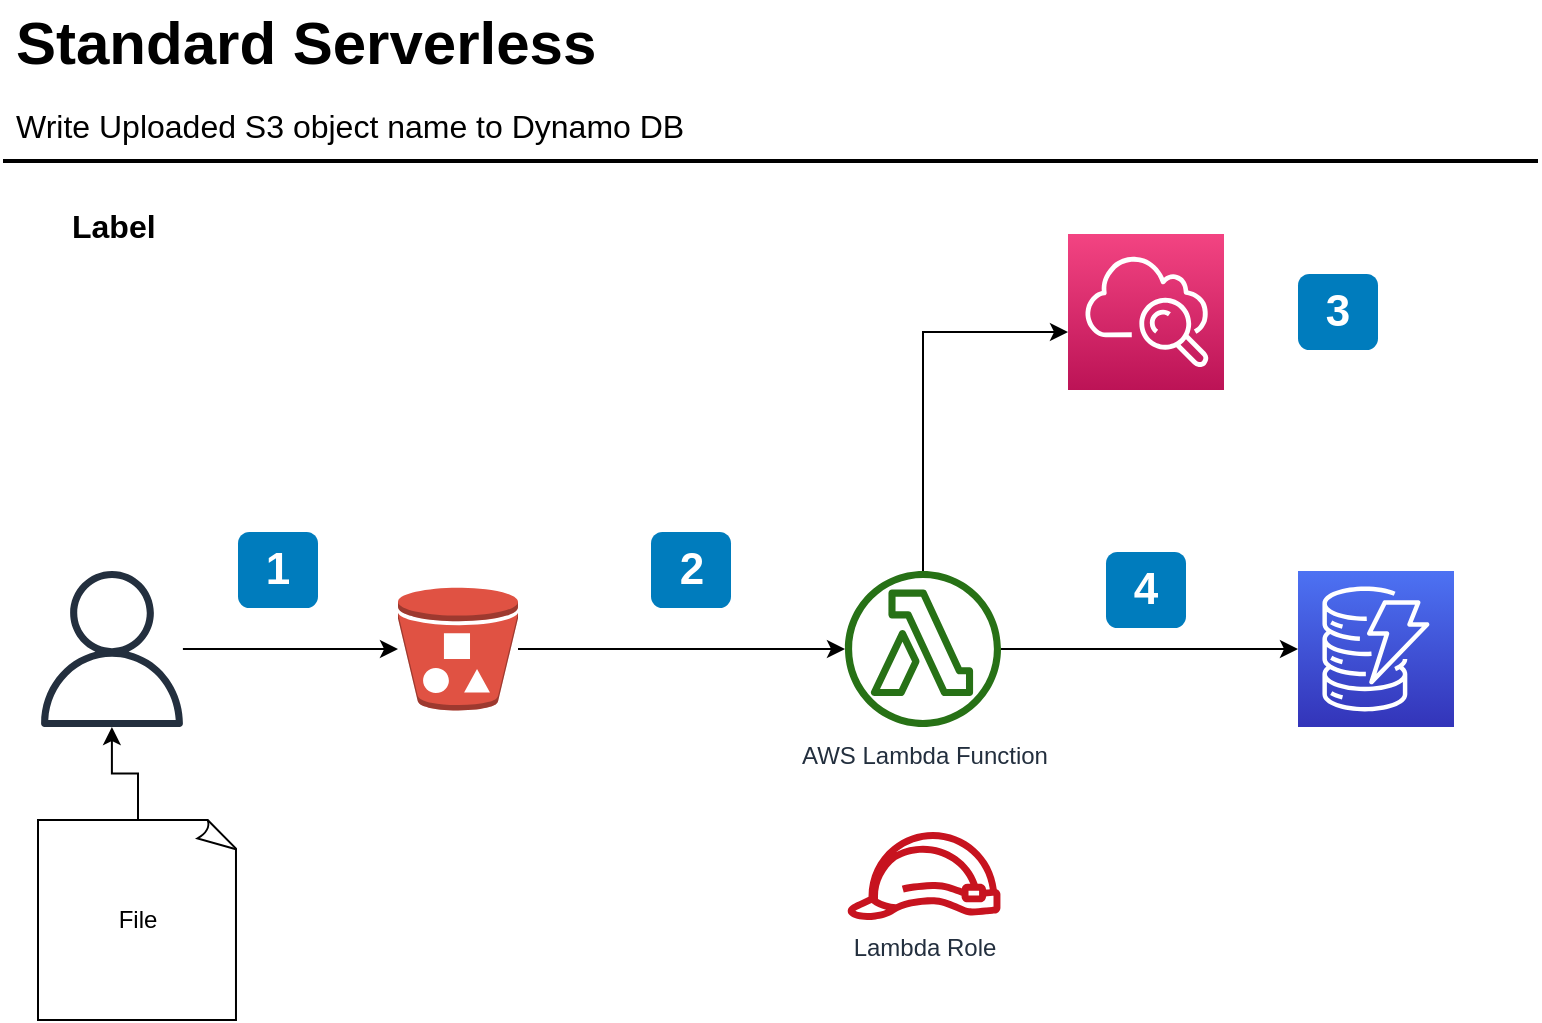 <mxfile version="13.5.7" type="device"><diagram id="Ht1M8jgEwFfnCIfOTk4-" name="Page-1"><mxGraphModel dx="2765" dy="2508" grid="1" gridSize="10" guides="1" tooltips="1" connect="1" arrows="1" fold="1" page="1" pageScale="1" pageWidth="1169" pageHeight="827" math="0" shadow="0"><root><mxCell id="0"/><mxCell id="1" parent="0"/><mxCell id="-QjtrjUzRDEMRZ5MF8oH-9" value="1" style="rounded=1;whiteSpace=wrap;html=1;fillColor=#007CBD;strokeColor=none;fontColor=#FFFFFF;fontStyle=1;fontSize=22;" parent="1" vertex="1"><mxGeometry x="170" y="330" width="40" height="38" as="geometry"/></mxCell><mxCell id="-7PpnSQ5RPAPSWO96OGx-9" style="edgeStyle=orthogonalEdgeStyle;rounded=0;orthogonalLoop=1;jettySize=auto;html=1;" edge="1" parent="1" source="-QjtrjUzRDEMRZ5MF8oH-11" target="-7PpnSQ5RPAPSWO96OGx-6"><mxGeometry relative="1" as="geometry"/></mxCell><mxCell id="-7PpnSQ5RPAPSWO96OGx-15" style="edgeStyle=orthogonalEdgeStyle;rounded=0;orthogonalLoop=1;jettySize=auto;html=1;" edge="1" parent="1" source="-QjtrjUzRDEMRZ5MF8oH-11" target="-7PpnSQ5RPAPSWO96OGx-14"><mxGeometry relative="1" as="geometry"><Array as="points"><mxPoint x="513" y="230"/></Array></mxGeometry></mxCell><mxCell id="-QjtrjUzRDEMRZ5MF8oH-11" value="AWS Lambda Function" style="outlineConnect=0;fontColor=#232F3E;gradientColor=none;fillColor=#277116;strokeColor=none;dashed=0;verticalLabelPosition=bottom;verticalAlign=top;align=center;html=1;fontSize=12;fontStyle=0;aspect=fixed;pointerEvents=1;shape=mxgraph.aws4.lambda_function;" parent="1" vertex="1"><mxGeometry x="473.5" y="349.5" width="78" height="78" as="geometry"/></mxCell><mxCell id="-QjtrjUzRDEMRZ5MF8oH-27" value="2" style="rounded=1;whiteSpace=wrap;html=1;fillColor=#007CBD;strokeColor=none;fontColor=#FFFFFF;fontStyle=1;fontSize=22;" parent="1" vertex="1"><mxGeometry x="376.5" y="330" width="40" height="38" as="geometry"/></mxCell><mxCell id="-QjtrjUzRDEMRZ5MF8oH-28" value="3" style="rounded=1;whiteSpace=wrap;html=1;fillColor=#007CBD;strokeColor=none;fontColor=#FFFFFF;fontStyle=1;fontSize=22;" parent="1" vertex="1"><mxGeometry x="700" y="201" width="40" height="38" as="geometry"/></mxCell><mxCell id="-QjtrjUzRDEMRZ5MF8oH-29" value="4" style="rounded=1;whiteSpace=wrap;html=1;fillColor=#007CBD;strokeColor=none;fontColor=#FFFFFF;fontStyle=1;fontSize=22;" parent="1" vertex="1"><mxGeometry x="604" y="340" width="40" height="38" as="geometry"/></mxCell><mxCell id="-QjtrjUzRDEMRZ5MF8oH-47" value="Standard Serverless" style="text;html=1;resizable=0;points=[];autosize=1;align=left;verticalAlign=top;spacingTop=-4;fontSize=30;fontStyle=1" parent="1" vertex="1"><mxGeometry x="56.5" y="64.5" width="310" height="40" as="geometry"/></mxCell><mxCell id="-QjtrjUzRDEMRZ5MF8oH-48" value="Write Uploaded S3 object name to Dynamo DB" style="text;html=1;resizable=0;points=[];autosize=1;align=left;verticalAlign=top;spacingTop=-4;fontSize=16;" parent="1" vertex="1"><mxGeometry x="56.5" y="114.5" width="350" height="20" as="geometry"/></mxCell><mxCell id="-QjtrjUzRDEMRZ5MF8oH-49" value="Label" style="text;html=1;resizable=0;points=[];autosize=1;align=left;verticalAlign=top;spacingTop=-4;fontSize=16;fontStyle=1" parent="1" vertex="1"><mxGeometry x="84.5" y="164.5" width="50" height="20" as="geometry"/></mxCell><mxCell id="SCVMTBWpLvtzJIhz15lM-1" value="" style="line;strokeWidth=2;html=1;fontSize=14;" parent="1" vertex="1"><mxGeometry x="52.5" y="139.5" width="767.5" height="10" as="geometry"/></mxCell><mxCell id="-7PpnSQ5RPAPSWO96OGx-8" style="edgeStyle=orthogonalEdgeStyle;rounded=0;orthogonalLoop=1;jettySize=auto;html=1;" edge="1" parent="1" source="-7PpnSQ5RPAPSWO96OGx-1" target="-QjtrjUzRDEMRZ5MF8oH-11"><mxGeometry relative="1" as="geometry"/></mxCell><mxCell id="-7PpnSQ5RPAPSWO96OGx-1" value="" style="outlineConnect=0;dashed=0;verticalLabelPosition=bottom;verticalAlign=top;align=center;html=1;shape=mxgraph.aws3.bucket_with_objects;fillColor=#E05243;gradientColor=none;" vertex="1" parent="1"><mxGeometry x="250" y="357.75" width="60" height="61.5" as="geometry"/></mxCell><mxCell id="-7PpnSQ5RPAPSWO96OGx-12" style="edgeStyle=orthogonalEdgeStyle;rounded=0;orthogonalLoop=1;jettySize=auto;html=1;" edge="1" parent="1" source="-7PpnSQ5RPAPSWO96OGx-2" target="-7PpnSQ5RPAPSWO96OGx-1"><mxGeometry relative="1" as="geometry"/></mxCell><mxCell id="-7PpnSQ5RPAPSWO96OGx-2" value="" style="outlineConnect=0;fontColor=#232F3E;gradientColor=none;fillColor=#232F3E;strokeColor=none;dashed=0;verticalLabelPosition=bottom;verticalAlign=top;align=center;html=1;fontSize=12;fontStyle=0;aspect=fixed;pointerEvents=1;shape=mxgraph.aws4.user;" vertex="1" parent="1"><mxGeometry x="68" y="349.5" width="78" height="78" as="geometry"/></mxCell><mxCell id="-7PpnSQ5RPAPSWO96OGx-11" style="edgeStyle=orthogonalEdgeStyle;rounded=0;orthogonalLoop=1;jettySize=auto;html=1;" edge="1" parent="1" source="-7PpnSQ5RPAPSWO96OGx-3" target="-7PpnSQ5RPAPSWO96OGx-2"><mxGeometry relative="1" as="geometry"/></mxCell><mxCell id="-7PpnSQ5RPAPSWO96OGx-3" value="File" style="whiteSpace=wrap;html=1;shape=mxgraph.basic.document" vertex="1" parent="1"><mxGeometry x="70" y="474" width="100" height="100" as="geometry"/></mxCell><mxCell id="-7PpnSQ5RPAPSWO96OGx-6" value="" style="outlineConnect=0;fontColor=#232F3E;gradientColor=#4D72F3;gradientDirection=north;fillColor=#3334B9;strokeColor=#ffffff;dashed=0;verticalLabelPosition=bottom;verticalAlign=top;align=center;html=1;fontSize=12;fontStyle=0;aspect=fixed;shape=mxgraph.aws4.resourceIcon;resIcon=mxgraph.aws4.dynamodb;" vertex="1" parent="1"><mxGeometry x="700" y="349.5" width="78" height="78" as="geometry"/></mxCell><mxCell id="-7PpnSQ5RPAPSWO96OGx-13" value="Lambda Role" style="outlineConnect=0;fontColor=#232F3E;gradientColor=none;fillColor=#C7131F;strokeColor=none;dashed=0;verticalLabelPosition=bottom;verticalAlign=top;align=center;html=1;fontSize=12;fontStyle=0;aspect=fixed;pointerEvents=1;shape=mxgraph.aws4.role;" vertex="1" parent="1"><mxGeometry x="474" y="480" width="78" height="44" as="geometry"/></mxCell><mxCell id="-7PpnSQ5RPAPSWO96OGx-14" value="" style="outlineConnect=0;fontColor=#232F3E;gradientColor=#F34482;gradientDirection=north;fillColor=#BC1356;strokeColor=#ffffff;dashed=0;verticalLabelPosition=bottom;verticalAlign=top;align=center;html=1;fontSize=12;fontStyle=0;aspect=fixed;shape=mxgraph.aws4.resourceIcon;resIcon=mxgraph.aws4.cloudwatch;" vertex="1" parent="1"><mxGeometry x="585" y="181" width="78" height="78" as="geometry"/></mxCell></root></mxGraphModel></diagram></mxfile>